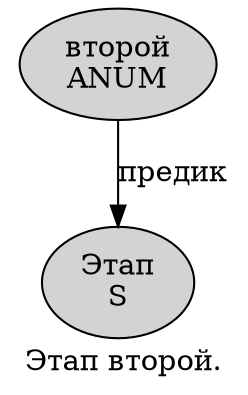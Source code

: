 digraph SENTENCE_3351 {
	graph [label="Этап второй."]
	node [style=filled]
		0 [label="Этап
S" color="" fillcolor=lightgray penwidth=1 shape=ellipse]
		1 [label="второй
ANUM" color="" fillcolor=lightgray penwidth=1 shape=ellipse]
			1 -> 0 [label="предик"]
}